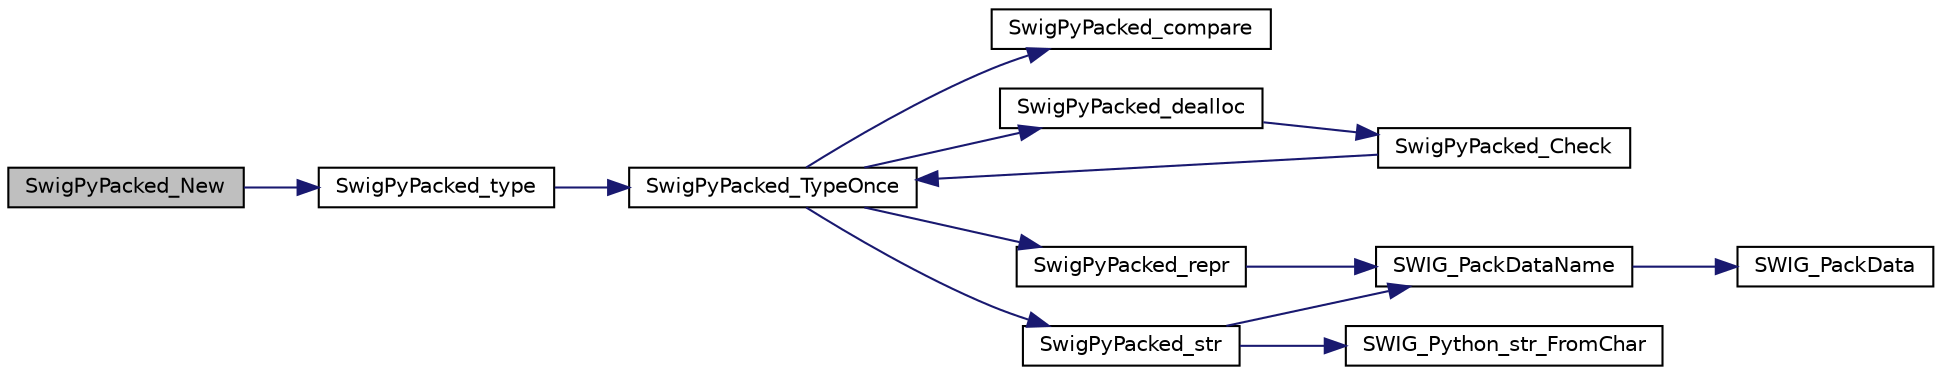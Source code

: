 digraph "SwigPyPacked_New"
{
 // LATEX_PDF_SIZE
  edge [fontname="Helvetica",fontsize="10",labelfontname="Helvetica",labelfontsize="10"];
  node [fontname="Helvetica",fontsize="10",shape=record];
  rankdir="LR";
  Node1 [label="SwigPyPacked_New",height=0.2,width=0.4,color="black", fillcolor="grey75", style="filled", fontcolor="black",tooltip=" "];
  Node1 -> Node2 [color="midnightblue",fontsize="10",style="solid",fontname="Helvetica"];
  Node2 [label="SwigPyPacked_type",height=0.2,width=0.4,color="black", fillcolor="white", style="filled",URL="$de/d48/swig__runtime_8h.html#aa195dda6cc1c2fc299c8ae690bae4904",tooltip=" "];
  Node2 -> Node3 [color="midnightblue",fontsize="10",style="solid",fontname="Helvetica"];
  Node3 [label="SwigPyPacked_TypeOnce",height=0.2,width=0.4,color="black", fillcolor="white", style="filled",URL="$de/d48/swig__runtime_8h.html#a31a57967e5b47748769603196022a988",tooltip=" "];
  Node3 -> Node4 [color="midnightblue",fontsize="10",style="solid",fontname="Helvetica"];
  Node4 [label="SwigPyPacked_compare",height=0.2,width=0.4,color="black", fillcolor="white", style="filled",URL="$de/d48/swig__runtime_8h.html#a144e704aba25130c8e02b60d8c738fa2",tooltip=" "];
  Node3 -> Node5 [color="midnightblue",fontsize="10",style="solid",fontname="Helvetica"];
  Node5 [label="SwigPyPacked_dealloc",height=0.2,width=0.4,color="black", fillcolor="white", style="filled",URL="$de/d48/swig__runtime_8h.html#ad8ae205f122aca20da861fa915a332b0",tooltip=" "];
  Node5 -> Node6 [color="midnightblue",fontsize="10",style="solid",fontname="Helvetica"];
  Node6 [label="SwigPyPacked_Check",height=0.2,width=0.4,color="black", fillcolor="white", style="filled",URL="$de/d48/swig__runtime_8h.html#a6fea38d61cc362fd7b67a9fa56b33307",tooltip=" "];
  Node6 -> Node3 [color="midnightblue",fontsize="10",style="solid",fontname="Helvetica"];
  Node3 -> Node7 [color="midnightblue",fontsize="10",style="solid",fontname="Helvetica"];
  Node7 [label="SwigPyPacked_repr",height=0.2,width=0.4,color="black", fillcolor="white", style="filled",URL="$de/d48/swig__runtime_8h.html#a828699f8c612c697a6405674ef722344",tooltip=" "];
  Node7 -> Node8 [color="midnightblue",fontsize="10",style="solid",fontname="Helvetica"];
  Node8 [label="SWIG_PackDataName",height=0.2,width=0.4,color="black", fillcolor="white", style="filled",URL="$de/d48/swig__runtime_8h.html#a4f0344e5d30b283622dd7fffc7e39533",tooltip=" "];
  Node8 -> Node9 [color="midnightblue",fontsize="10",style="solid",fontname="Helvetica"];
  Node9 [label="SWIG_PackData",height=0.2,width=0.4,color="black", fillcolor="white", style="filled",URL="$de/d48/swig__runtime_8h.html#aaa492ed6d60bd6ebbfeccf06c698e6c7",tooltip=" "];
  Node3 -> Node10 [color="midnightblue",fontsize="10",style="solid",fontname="Helvetica"];
  Node10 [label="SwigPyPacked_str",height=0.2,width=0.4,color="black", fillcolor="white", style="filled",URL="$de/d48/swig__runtime_8h.html#abe00f22d509752ca86ab0f273230fefb",tooltip=" "];
  Node10 -> Node8 [color="midnightblue",fontsize="10",style="solid",fontname="Helvetica"];
  Node10 -> Node11 [color="midnightblue",fontsize="10",style="solid",fontname="Helvetica"];
  Node11 [label="SWIG_Python_str_FromChar",height=0.2,width=0.4,color="black", fillcolor="white", style="filled",URL="$de/d48/swig__runtime_8h.html#ada53ff51e4581c1caf6bf62482216fb4",tooltip=" "];
}

